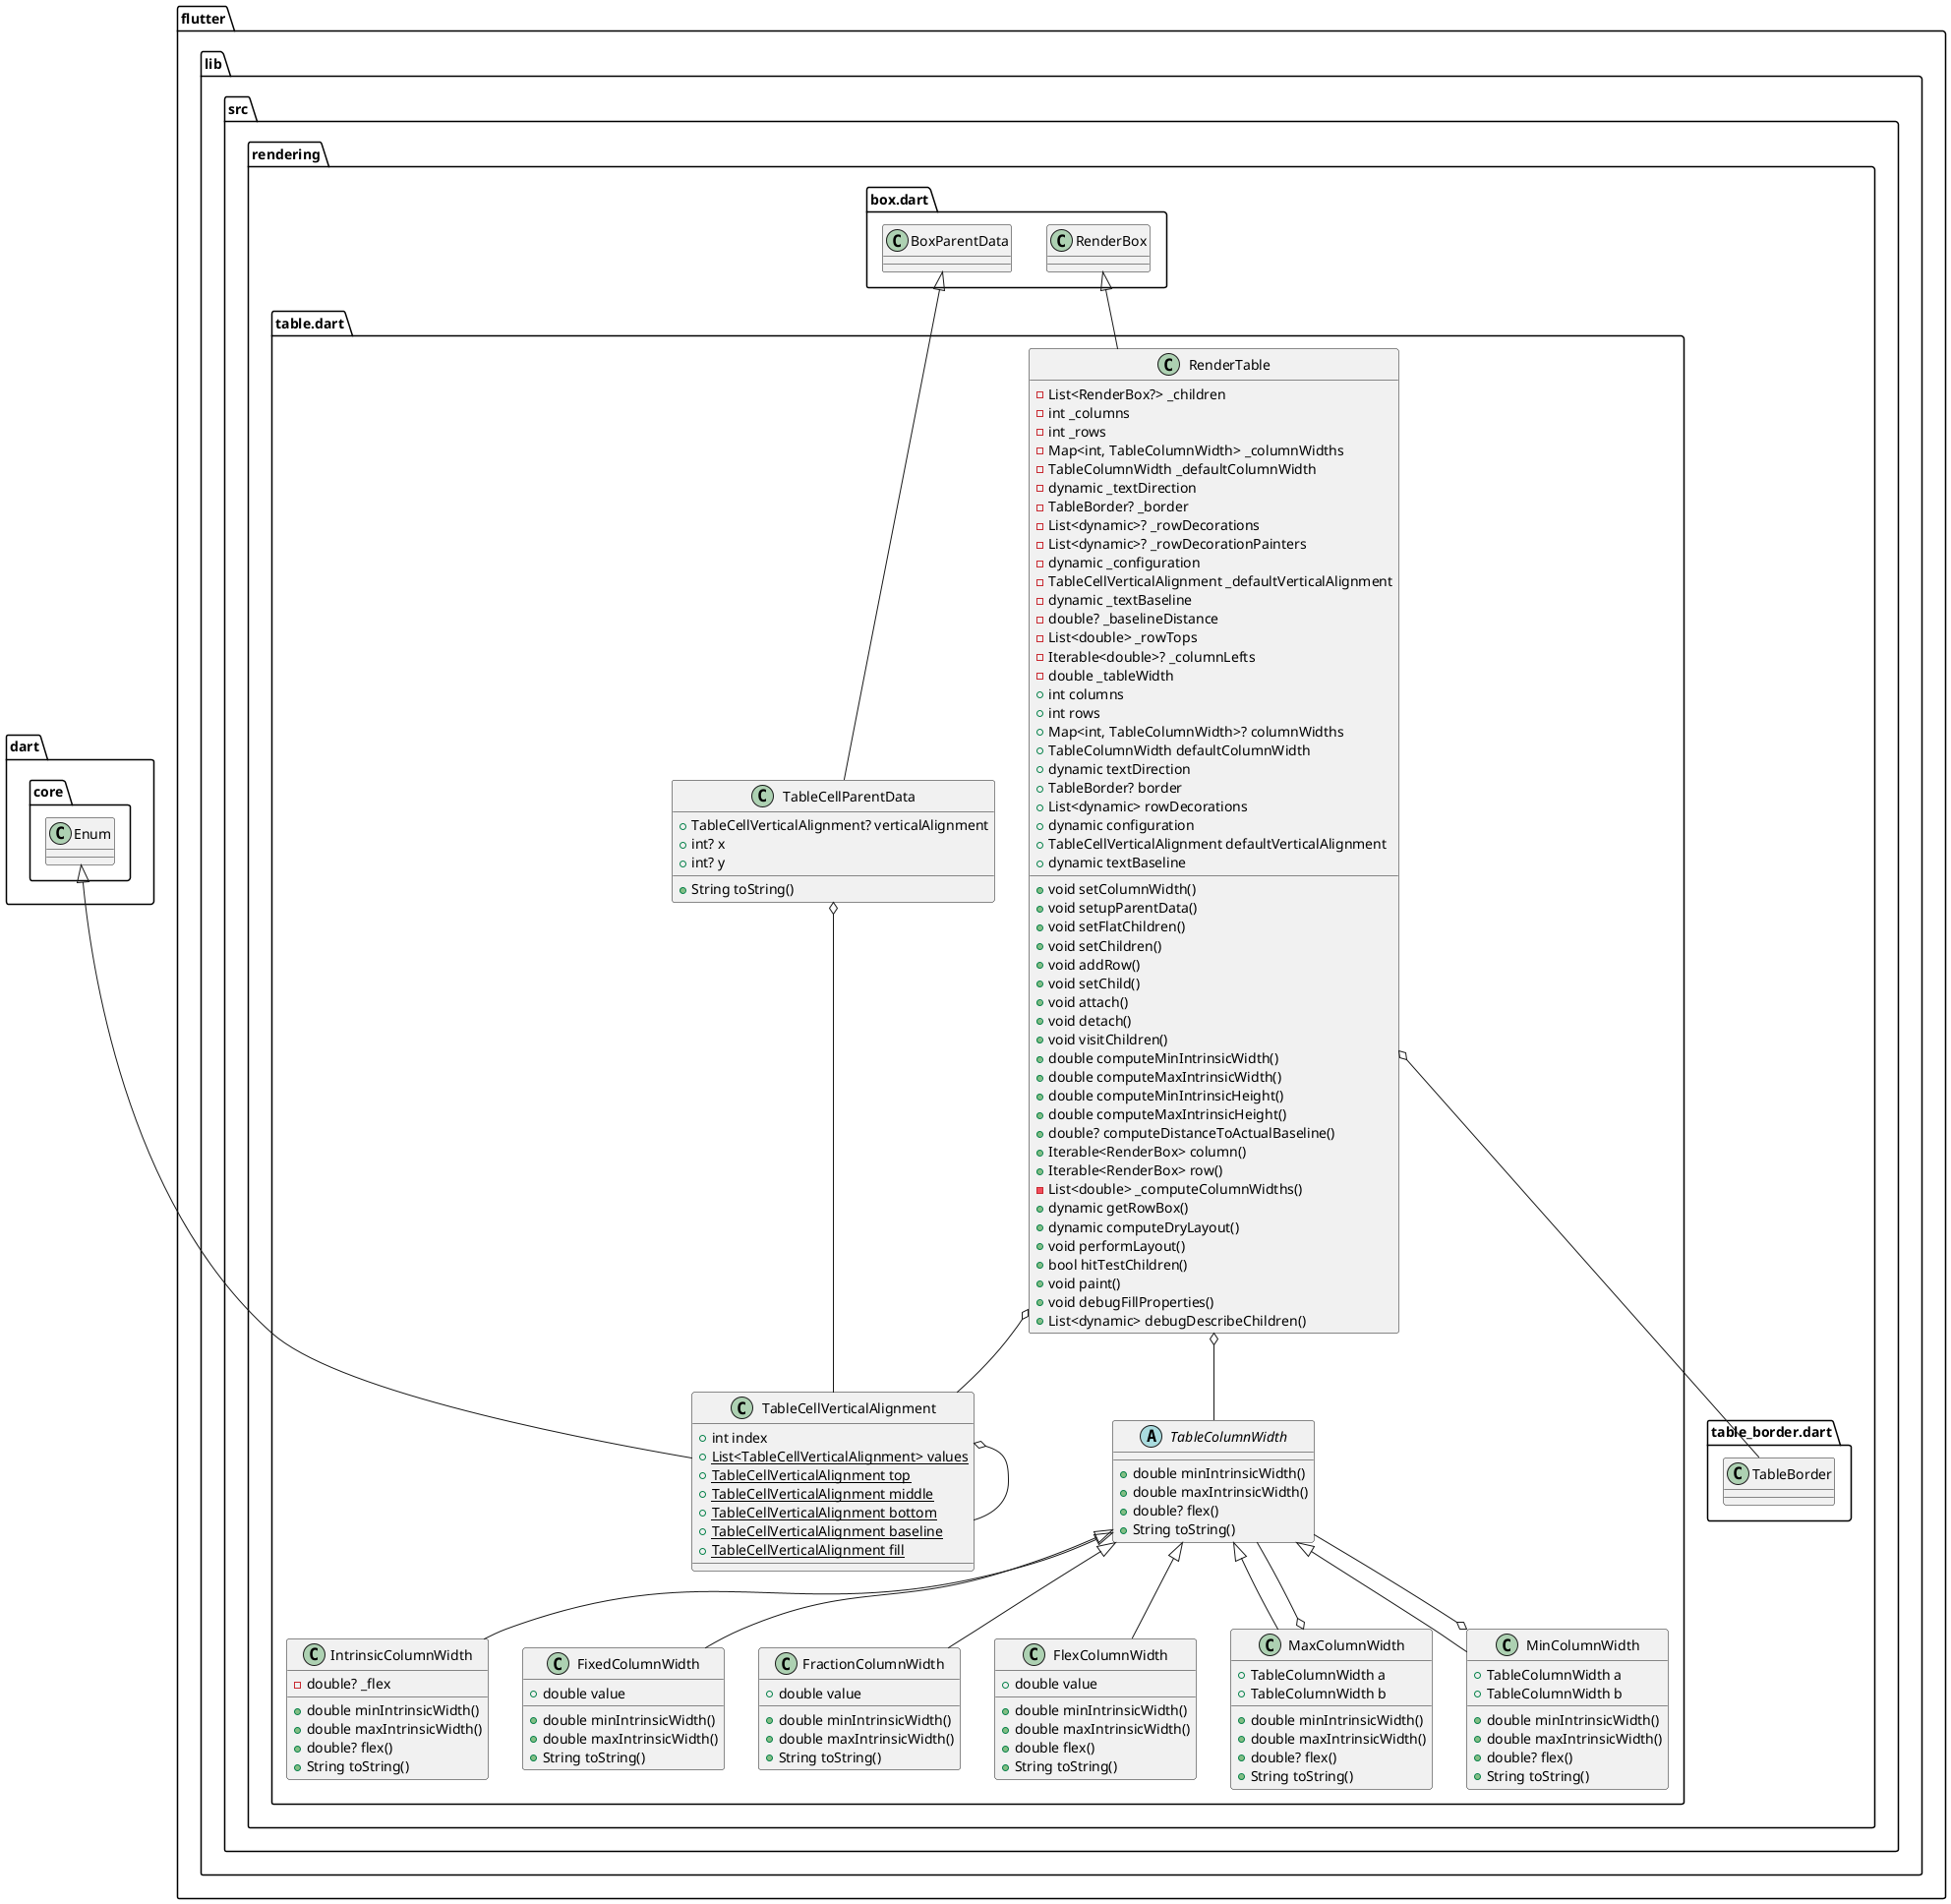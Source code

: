 @startuml
set namespaceSeparator ::

class "flutter::lib::src::rendering::table.dart::TableCellParentData" {
  +TableCellVerticalAlignment? verticalAlignment
  +int? x
  +int? y
  +String toString()
}

"flutter::lib::src::rendering::table.dart::TableCellParentData" o-- "flutter::lib::src::rendering::table.dart::TableCellVerticalAlignment"
"flutter::lib::src::rendering::box.dart::BoxParentData" <|-- "flutter::lib::src::rendering::table.dart::TableCellParentData"

abstract class "flutter::lib::src::rendering::table.dart::TableColumnWidth" {
  +double minIntrinsicWidth()
  +double maxIntrinsicWidth()
  +double? flex()
  +String toString()
}

class "flutter::lib::src::rendering::table.dart::IntrinsicColumnWidth" {
  -double? _flex
  +double minIntrinsicWidth()
  +double maxIntrinsicWidth()
  +double? flex()
  +String toString()
}

"flutter::lib::src::rendering::table.dart::TableColumnWidth" <|-- "flutter::lib::src::rendering::table.dart::IntrinsicColumnWidth"

class "flutter::lib::src::rendering::table.dart::FixedColumnWidth" {
  +double value
  +double minIntrinsicWidth()
  +double maxIntrinsicWidth()
  +String toString()
}

"flutter::lib::src::rendering::table.dart::TableColumnWidth" <|-- "flutter::lib::src::rendering::table.dart::FixedColumnWidth"

class "flutter::lib::src::rendering::table.dart::FractionColumnWidth" {
  +double value
  +double minIntrinsicWidth()
  +double maxIntrinsicWidth()
  +String toString()
}

"flutter::lib::src::rendering::table.dart::TableColumnWidth" <|-- "flutter::lib::src::rendering::table.dart::FractionColumnWidth"

class "flutter::lib::src::rendering::table.dart::FlexColumnWidth" {
  +double value
  +double minIntrinsicWidth()
  +double maxIntrinsicWidth()
  +double flex()
  +String toString()
}

"flutter::lib::src::rendering::table.dart::TableColumnWidth" <|-- "flutter::lib::src::rendering::table.dart::FlexColumnWidth"

class "flutter::lib::src::rendering::table.dart::MaxColumnWidth" {
  +TableColumnWidth a
  +TableColumnWidth b
  +double minIntrinsicWidth()
  +double maxIntrinsicWidth()
  +double? flex()
  +String toString()
}

"flutter::lib::src::rendering::table.dart::MaxColumnWidth" o-- "flutter::lib::src::rendering::table.dart::TableColumnWidth"
"flutter::lib::src::rendering::table.dart::TableColumnWidth" <|-- "flutter::lib::src::rendering::table.dart::MaxColumnWidth"

class "flutter::lib::src::rendering::table.dart::MinColumnWidth" {
  +TableColumnWidth a
  +TableColumnWidth b
  +double minIntrinsicWidth()
  +double maxIntrinsicWidth()
  +double? flex()
  +String toString()
}

"flutter::lib::src::rendering::table.dart::MinColumnWidth" o-- "flutter::lib::src::rendering::table.dart::TableColumnWidth"
"flutter::lib::src::rendering::table.dart::TableColumnWidth" <|-- "flutter::lib::src::rendering::table.dart::MinColumnWidth"

class "flutter::lib::src::rendering::table.dart::RenderTable" {
  -List<RenderBox?> _children
  -int _columns
  -int _rows
  -Map<int, TableColumnWidth> _columnWidths
  -TableColumnWidth _defaultColumnWidth
  -dynamic _textDirection
  -TableBorder? _border
  -List<dynamic>? _rowDecorations
  -List<dynamic>? _rowDecorationPainters
  -dynamic _configuration
  -TableCellVerticalAlignment _defaultVerticalAlignment
  -dynamic _textBaseline
  -double? _baselineDistance
  -List<double> _rowTops
  -Iterable<double>? _columnLefts
  -double _tableWidth
  +int columns
  +int rows
  +Map<int, TableColumnWidth>? columnWidths
  +TableColumnWidth defaultColumnWidth
  +dynamic textDirection
  +TableBorder? border
  +List<dynamic> rowDecorations
  +dynamic configuration
  +TableCellVerticalAlignment defaultVerticalAlignment
  +dynamic textBaseline
  +void setColumnWidth()
  +void setupParentData()
  +void setFlatChildren()
  +void setChildren()
  +void addRow()
  +void setChild()
  +void attach()
  +void detach()
  +void visitChildren()
  +double computeMinIntrinsicWidth()
  +double computeMaxIntrinsicWidth()
  +double computeMinIntrinsicHeight()
  +double computeMaxIntrinsicHeight()
  +double? computeDistanceToActualBaseline()
  +Iterable<RenderBox> column()
  +Iterable<RenderBox> row()
  -List<double> _computeColumnWidths()
  +dynamic getRowBox()
  +dynamic computeDryLayout()
  +void performLayout()
  +bool hitTestChildren()
  +void paint()
  +void debugFillProperties()
  +List<dynamic> debugDescribeChildren()
}

"flutter::lib::src::rendering::table.dart::RenderTable" o-- "flutter::lib::src::rendering::table.dart::TableColumnWidth"
"flutter::lib::src::rendering::table.dart::RenderTable" o-- "flutter::lib::src::rendering::table_border.dart::TableBorder"
"flutter::lib::src::rendering::table.dart::RenderTable" o-- "flutter::lib::src::rendering::table.dart::TableCellVerticalAlignment"
"flutter::lib::src::rendering::box.dart::RenderBox" <|-- "flutter::lib::src::rendering::table.dart::RenderTable"

class "flutter::lib::src::rendering::table.dart::TableCellVerticalAlignment" {
  +int index
  {static} +List<TableCellVerticalAlignment> values
  {static} +TableCellVerticalAlignment top
  {static} +TableCellVerticalAlignment middle
  {static} +TableCellVerticalAlignment bottom
  {static} +TableCellVerticalAlignment baseline
  {static} +TableCellVerticalAlignment fill
}

"flutter::lib::src::rendering::table.dart::TableCellVerticalAlignment" o-- "flutter::lib::src::rendering::table.dart::TableCellVerticalAlignment"
"dart::core::Enum" <|-- "flutter::lib::src::rendering::table.dart::TableCellVerticalAlignment"


@enduml